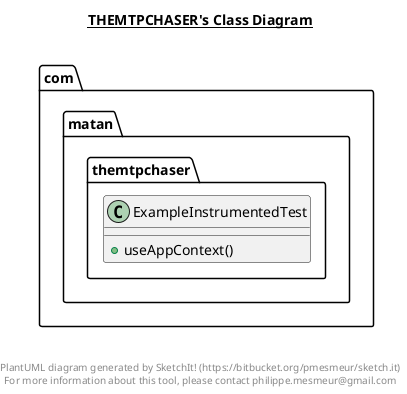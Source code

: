 @startuml

title __THEMTPCHASER's Class Diagram__\n

  namespace com.matan.themtpchaser {
    class com.matan.themtpchaser.ExampleInstrumentedTest {
        + useAppContext()
    }
  }
  



right footer


PlantUML diagram generated by SketchIt! (https://bitbucket.org/pmesmeur/sketch.it)
For more information about this tool, please contact philippe.mesmeur@gmail.com
endfooter

@enduml
